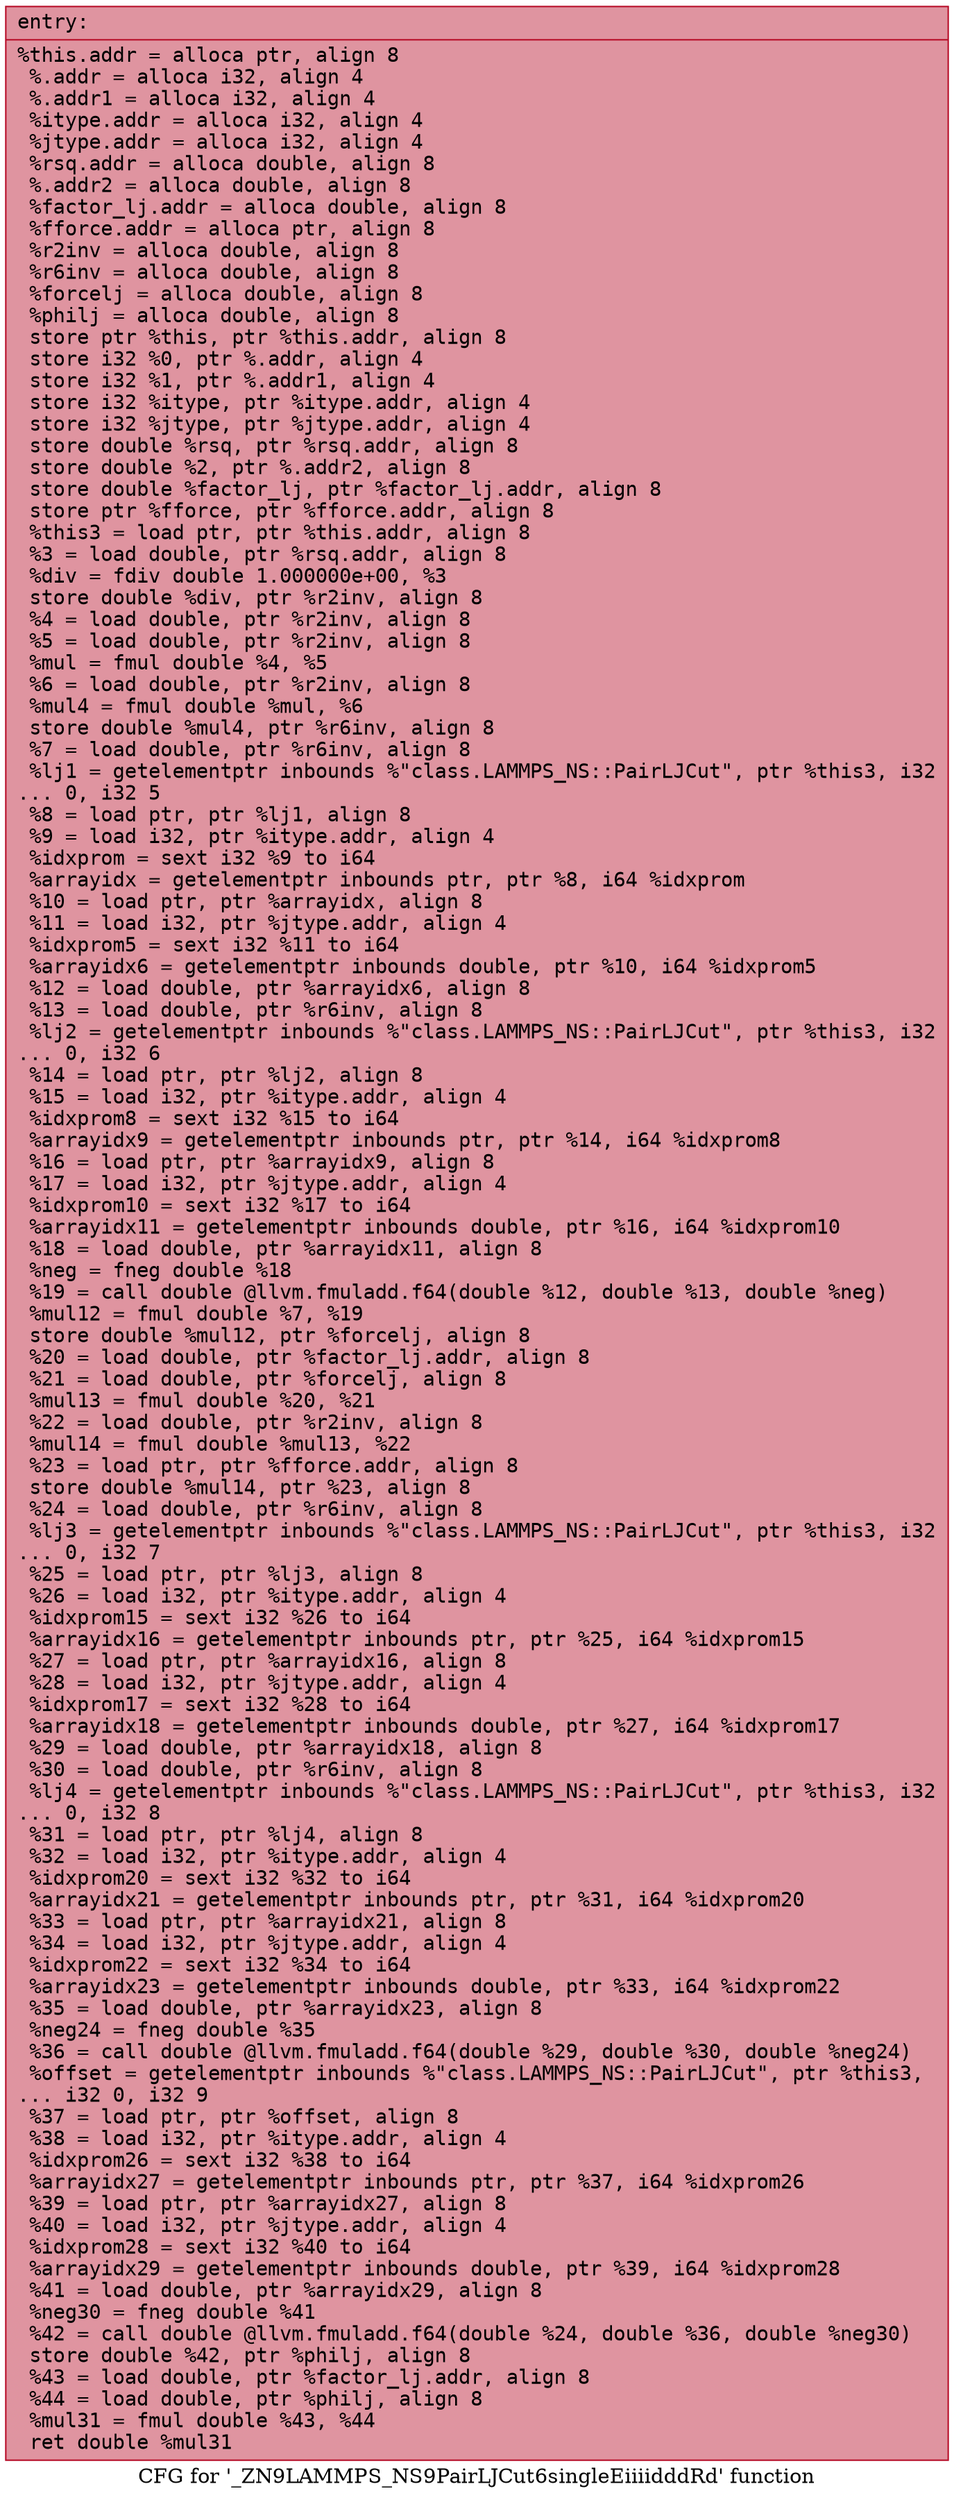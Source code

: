 digraph "CFG for '_ZN9LAMMPS_NS9PairLJCut6singleEiiiidddRd' function" {
	label="CFG for '_ZN9LAMMPS_NS9PairLJCut6singleEiiiidddRd' function";

	Node0x5599308e8550 [shape=record,color="#b70d28ff", style=filled, fillcolor="#b70d2870" fontname="Courier",label="{entry:\l|  %this.addr = alloca ptr, align 8\l  %.addr = alloca i32, align 4\l  %.addr1 = alloca i32, align 4\l  %itype.addr = alloca i32, align 4\l  %jtype.addr = alloca i32, align 4\l  %rsq.addr = alloca double, align 8\l  %.addr2 = alloca double, align 8\l  %factor_lj.addr = alloca double, align 8\l  %fforce.addr = alloca ptr, align 8\l  %r2inv = alloca double, align 8\l  %r6inv = alloca double, align 8\l  %forcelj = alloca double, align 8\l  %philj = alloca double, align 8\l  store ptr %this, ptr %this.addr, align 8\l  store i32 %0, ptr %.addr, align 4\l  store i32 %1, ptr %.addr1, align 4\l  store i32 %itype, ptr %itype.addr, align 4\l  store i32 %jtype, ptr %jtype.addr, align 4\l  store double %rsq, ptr %rsq.addr, align 8\l  store double %2, ptr %.addr2, align 8\l  store double %factor_lj, ptr %factor_lj.addr, align 8\l  store ptr %fforce, ptr %fforce.addr, align 8\l  %this3 = load ptr, ptr %this.addr, align 8\l  %3 = load double, ptr %rsq.addr, align 8\l  %div = fdiv double 1.000000e+00, %3\l  store double %div, ptr %r2inv, align 8\l  %4 = load double, ptr %r2inv, align 8\l  %5 = load double, ptr %r2inv, align 8\l  %mul = fmul double %4, %5\l  %6 = load double, ptr %r2inv, align 8\l  %mul4 = fmul double %mul, %6\l  store double %mul4, ptr %r6inv, align 8\l  %7 = load double, ptr %r6inv, align 8\l  %lj1 = getelementptr inbounds %\"class.LAMMPS_NS::PairLJCut\", ptr %this3, i32\l... 0, i32 5\l  %8 = load ptr, ptr %lj1, align 8\l  %9 = load i32, ptr %itype.addr, align 4\l  %idxprom = sext i32 %9 to i64\l  %arrayidx = getelementptr inbounds ptr, ptr %8, i64 %idxprom\l  %10 = load ptr, ptr %arrayidx, align 8\l  %11 = load i32, ptr %jtype.addr, align 4\l  %idxprom5 = sext i32 %11 to i64\l  %arrayidx6 = getelementptr inbounds double, ptr %10, i64 %idxprom5\l  %12 = load double, ptr %arrayidx6, align 8\l  %13 = load double, ptr %r6inv, align 8\l  %lj2 = getelementptr inbounds %\"class.LAMMPS_NS::PairLJCut\", ptr %this3, i32\l... 0, i32 6\l  %14 = load ptr, ptr %lj2, align 8\l  %15 = load i32, ptr %itype.addr, align 4\l  %idxprom8 = sext i32 %15 to i64\l  %arrayidx9 = getelementptr inbounds ptr, ptr %14, i64 %idxprom8\l  %16 = load ptr, ptr %arrayidx9, align 8\l  %17 = load i32, ptr %jtype.addr, align 4\l  %idxprom10 = sext i32 %17 to i64\l  %arrayidx11 = getelementptr inbounds double, ptr %16, i64 %idxprom10\l  %18 = load double, ptr %arrayidx11, align 8\l  %neg = fneg double %18\l  %19 = call double @llvm.fmuladd.f64(double %12, double %13, double %neg)\l  %mul12 = fmul double %7, %19\l  store double %mul12, ptr %forcelj, align 8\l  %20 = load double, ptr %factor_lj.addr, align 8\l  %21 = load double, ptr %forcelj, align 8\l  %mul13 = fmul double %20, %21\l  %22 = load double, ptr %r2inv, align 8\l  %mul14 = fmul double %mul13, %22\l  %23 = load ptr, ptr %fforce.addr, align 8\l  store double %mul14, ptr %23, align 8\l  %24 = load double, ptr %r6inv, align 8\l  %lj3 = getelementptr inbounds %\"class.LAMMPS_NS::PairLJCut\", ptr %this3, i32\l... 0, i32 7\l  %25 = load ptr, ptr %lj3, align 8\l  %26 = load i32, ptr %itype.addr, align 4\l  %idxprom15 = sext i32 %26 to i64\l  %arrayidx16 = getelementptr inbounds ptr, ptr %25, i64 %idxprom15\l  %27 = load ptr, ptr %arrayidx16, align 8\l  %28 = load i32, ptr %jtype.addr, align 4\l  %idxprom17 = sext i32 %28 to i64\l  %arrayidx18 = getelementptr inbounds double, ptr %27, i64 %idxprom17\l  %29 = load double, ptr %arrayidx18, align 8\l  %30 = load double, ptr %r6inv, align 8\l  %lj4 = getelementptr inbounds %\"class.LAMMPS_NS::PairLJCut\", ptr %this3, i32\l... 0, i32 8\l  %31 = load ptr, ptr %lj4, align 8\l  %32 = load i32, ptr %itype.addr, align 4\l  %idxprom20 = sext i32 %32 to i64\l  %arrayidx21 = getelementptr inbounds ptr, ptr %31, i64 %idxprom20\l  %33 = load ptr, ptr %arrayidx21, align 8\l  %34 = load i32, ptr %jtype.addr, align 4\l  %idxprom22 = sext i32 %34 to i64\l  %arrayidx23 = getelementptr inbounds double, ptr %33, i64 %idxprom22\l  %35 = load double, ptr %arrayidx23, align 8\l  %neg24 = fneg double %35\l  %36 = call double @llvm.fmuladd.f64(double %29, double %30, double %neg24)\l  %offset = getelementptr inbounds %\"class.LAMMPS_NS::PairLJCut\", ptr %this3,\l... i32 0, i32 9\l  %37 = load ptr, ptr %offset, align 8\l  %38 = load i32, ptr %itype.addr, align 4\l  %idxprom26 = sext i32 %38 to i64\l  %arrayidx27 = getelementptr inbounds ptr, ptr %37, i64 %idxprom26\l  %39 = load ptr, ptr %arrayidx27, align 8\l  %40 = load i32, ptr %jtype.addr, align 4\l  %idxprom28 = sext i32 %40 to i64\l  %arrayidx29 = getelementptr inbounds double, ptr %39, i64 %idxprom28\l  %41 = load double, ptr %arrayidx29, align 8\l  %neg30 = fneg double %41\l  %42 = call double @llvm.fmuladd.f64(double %24, double %36, double %neg30)\l  store double %42, ptr %philj, align 8\l  %43 = load double, ptr %factor_lj.addr, align 8\l  %44 = load double, ptr %philj, align 8\l  %mul31 = fmul double %43, %44\l  ret double %mul31\l}"];
}
